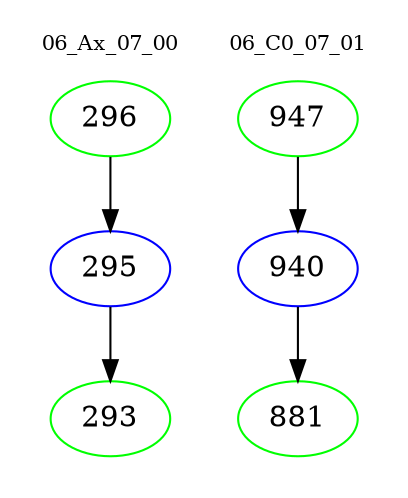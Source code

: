 digraph{
subgraph cluster_0 {
color = white
label = "06_Ax_07_00";
fontsize=10;
T0_296 [label="296", color="green"]
T0_296 -> T0_295 [color="black"]
T0_295 [label="295", color="blue"]
T0_295 -> T0_293 [color="black"]
T0_293 [label="293", color="green"]
}
subgraph cluster_1 {
color = white
label = "06_C0_07_01";
fontsize=10;
T1_947 [label="947", color="green"]
T1_947 -> T1_940 [color="black"]
T1_940 [label="940", color="blue"]
T1_940 -> T1_881 [color="black"]
T1_881 [label="881", color="green"]
}
}
